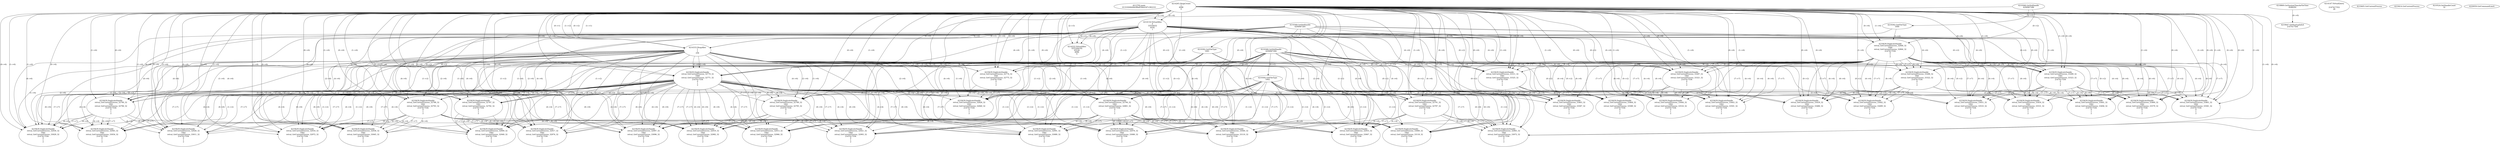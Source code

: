 // Global SCDG with merge call
digraph {
	0 [label="4213792.main
01310264b9de9ffa6f38eb347c382210"]
	1 [label="4214265.HeapCreate
1
4096
0"]
	2 [label="4218869.GetSystemTimeAsFileTime
4288292"]
	3 [label="4214116.VirtualAlloc
0
33554432
8192
1"]
	1 -> 3 [label="(1-->4)"]
	1 -> 3 [label="(0-->4)"]
	4 [label="4214147.VirtualQuery

2147417352
28"]
	5 [label="4214333.HeapAlloc
1
1
256"]
	1 -> 5 [label="(1-->1)"]
	1 -> 5 [label="(0-->1)"]
	3 -> 5 [label="(4-->1)"]
	1 -> 5 [label="(1-->2)"]
	1 -> 5 [label="(0-->2)"]
	3 -> 5 [label="(4-->2)"]
	6 [label="4219047.GetStartupInfoA
2147417564"]
	2 -> 6 [label="(0-->0)"]
	7 [label="4219368.GetStdHandle
4294967286"]
	8 [label="4219392.GetFileType
1000"]
	7 -> 8 [label="(0-->1)"]
	9 [label="4219405.GetCurrentProcess
"]
	10 [label="4219414.GetCurrentProcess
"]
	11 [label="4219439.DuplicateHandle
retval_GetCurrentProcess_32770_32
1000
retval_GetCurrentProcess_32771_32
2147417556
0
1
2"]
	7 -> 11 [label="(0-->2)"]
	8 -> 11 [label="(1-->2)"]
	1 -> 11 [label="(1-->6)"]
	1 -> 11 [label="(0-->6)"]
	3 -> 11 [label="(4-->6)"]
	5 -> 11 [label="(1-->6)"]
	5 -> 11 [label="(2-->6)"]
	12 [label="4219368.GetStdHandle
4294967285"]
	13 [label="4219392.GetFileType
1001"]
	12 -> 13 [label="(0-->1)"]
	14 [label="4219439.DuplicateHandle
retval_GetCurrentProcess_32794_32
1001
retval_GetCurrentProcess_32801_32
2147417556
0
1
2"]
	12 -> 14 [label="(0-->2)"]
	13 -> 14 [label="(1-->2)"]
	11 -> 14 [label="(4-->4)"]
	1 -> 14 [label="(1-->6)"]
	1 -> 14 [label="(0-->6)"]
	3 -> 14 [label="(4-->6)"]
	5 -> 14 [label="(1-->6)"]
	5 -> 14 [label="(2-->6)"]
	11 -> 14 [label="(6-->6)"]
	11 -> 14 [label="(7-->7)"]
	15 [label="4219368.GetStdHandle
4294967284"]
	16 [label="4219392.GetFileType
1002"]
	15 -> 16 [label="(0-->1)"]
	17 [label="4219439.DuplicateHandle
retval_GetCurrentProcess_32997_32
1002
retval_GetCurrentProcess_33096_32
2147417556
0
1
2"]
	15 -> 17 [label="(0-->2)"]
	16 -> 17 [label="(1-->2)"]
	11 -> 17 [label="(4-->4)"]
	14 -> 17 [label="(4-->4)"]
	1 -> 17 [label="(1-->6)"]
	1 -> 17 [label="(0-->6)"]
	3 -> 17 [label="(4-->6)"]
	5 -> 17 [label="(1-->6)"]
	5 -> 17 [label="(2-->6)"]
	11 -> 17 [label="(6-->6)"]
	14 -> 17 [label="(6-->6)"]
	11 -> 17 [label="(7-->7)"]
	14 -> 17 [label="(7-->7)"]
	18 [label="4219524.SetHandleCount
32"]
	19 [label="4220059.GetCommandLineA
"]
	20 [label="4219439.DuplicateHandle
retval_GetCurrentProcess_32787_32
1001
retval_GetCurrentProcess_32792_32
2147417556
0
1
2"]
	12 -> 20 [label="(0-->2)"]
	13 -> 20 [label="(1-->2)"]
	11 -> 20 [label="(4-->4)"]
	1 -> 20 [label="(1-->6)"]
	1 -> 20 [label="(0-->6)"]
	3 -> 20 [label="(4-->6)"]
	5 -> 20 [label="(1-->6)"]
	5 -> 20 [label="(2-->6)"]
	11 -> 20 [label="(6-->6)"]
	11 -> 20 [label="(7-->7)"]
	21 [label="4219439.DuplicateHandle
retval_GetCurrentProcess_32909_32
1002
retval_GetCurrentProcess_32949_32
2147417556
0
1
2"]
	15 -> 21 [label="(0-->2)"]
	16 -> 21 [label="(1-->2)"]
	11 -> 21 [label="(4-->4)"]
	20 -> 21 [label="(4-->4)"]
	1 -> 21 [label="(1-->6)"]
	1 -> 21 [label="(0-->6)"]
	3 -> 21 [label="(4-->6)"]
	5 -> 21 [label="(1-->6)"]
	5 -> 21 [label="(2-->6)"]
	11 -> 21 [label="(6-->6)"]
	20 -> 21 [label="(6-->6)"]
	11 -> 21 [label="(7-->7)"]
	20 -> 21 [label="(7-->7)"]
	22 [label="4219439.DuplicateHandle
retval_GetCurrentProcess_32790_32
1001
retval_GetCurrentProcess_32796_32
2147417556
0
1
2"]
	12 -> 22 [label="(0-->2)"]
	13 -> 22 [label="(1-->2)"]
	11 -> 22 [label="(4-->4)"]
	1 -> 22 [label="(1-->6)"]
	1 -> 22 [label="(0-->6)"]
	3 -> 22 [label="(4-->6)"]
	5 -> 22 [label="(1-->6)"]
	5 -> 22 [label="(2-->6)"]
	11 -> 22 [label="(6-->6)"]
	11 -> 22 [label="(7-->7)"]
	23 [label="4219439.DuplicateHandle
retval_GetCurrentProcess_32926_32
1002
retval_GetCurrentProcess_33011_32
2147417556
0
1
2"]
	15 -> 23 [label="(0-->2)"]
	16 -> 23 [label="(1-->2)"]
	11 -> 23 [label="(4-->4)"]
	22 -> 23 [label="(4-->4)"]
	1 -> 23 [label="(1-->6)"]
	1 -> 23 [label="(0-->6)"]
	3 -> 23 [label="(4-->6)"]
	5 -> 23 [label="(1-->6)"]
	5 -> 23 [label="(2-->6)"]
	11 -> 23 [label="(6-->6)"]
	22 -> 23 [label="(6-->6)"]
	11 -> 23 [label="(7-->7)"]
	22 -> 23 [label="(7-->7)"]
	24 [label="4219439.DuplicateHandle
retval_GetCurrentProcess_32774_32
1001
retval_GetCurrentProcess_32775_32
2147417556
0
1
2"]
	12 -> 24 [label="(0-->2)"]
	13 -> 24 [label="(1-->2)"]
	1 -> 24 [label="(1-->6)"]
	1 -> 24 [label="(0-->6)"]
	3 -> 24 [label="(4-->6)"]
	5 -> 24 [label="(1-->6)"]
	5 -> 24 [label="(2-->6)"]
	25 [label="4219439.DuplicateHandle
retval_GetCurrentProcess_32826_32
1002
retval_GetCurrentProcess_32840_32
2147417556
0
1
2"]
	15 -> 25 [label="(0-->2)"]
	16 -> 25 [label="(1-->2)"]
	24 -> 25 [label="(4-->4)"]
	1 -> 25 [label="(1-->6)"]
	1 -> 25 [label="(0-->6)"]
	3 -> 25 [label="(4-->6)"]
	5 -> 25 [label="(1-->6)"]
	5 -> 25 [label="(2-->6)"]
	24 -> 25 [label="(6-->6)"]
	24 -> 25 [label="(7-->7)"]
	26 [label="4219439.DuplicateHandle
retval_GetCurrentProcess_32788_32
1001
retval_GetCurrentProcess_32793_32
2147417556
0
1
2"]
	12 -> 26 [label="(0-->2)"]
	13 -> 26 [label="(1-->2)"]
	11 -> 26 [label="(4-->4)"]
	1 -> 26 [label="(1-->6)"]
	1 -> 26 [label="(0-->6)"]
	3 -> 26 [label="(4-->6)"]
	5 -> 26 [label="(1-->6)"]
	5 -> 26 [label="(2-->6)"]
	11 -> 26 [label="(6-->6)"]
	11 -> 26 [label="(7-->7)"]
	27 [label="4219439.DuplicateHandle
retval_GetCurrentProcess_32916_32
1002
retval_GetCurrentProcess_32972_32
2147417556
0
1
2"]
	15 -> 27 [label="(0-->2)"]
	16 -> 27 [label="(1-->2)"]
	11 -> 27 [label="(4-->4)"]
	26 -> 27 [label="(4-->4)"]
	1 -> 27 [label="(1-->6)"]
	1 -> 27 [label="(0-->6)"]
	3 -> 27 [label="(4-->6)"]
	5 -> 27 [label="(1-->6)"]
	5 -> 27 [label="(2-->6)"]
	11 -> 27 [label="(6-->6)"]
	26 -> 27 [label="(6-->6)"]
	11 -> 27 [label="(7-->7)"]
	26 -> 27 [label="(7-->7)"]
	28 [label="4219439.DuplicateHandle
retval_GetCurrentProcess_32917_32
1002
retval_GetCurrentProcess_32974_32
2147417556
0
1
2"]
	15 -> 28 [label="(0-->2)"]
	16 -> 28 [label="(1-->2)"]
	11 -> 28 [label="(4-->4)"]
	26 -> 28 [label="(4-->4)"]
	1 -> 28 [label="(1-->6)"]
	1 -> 28 [label="(0-->6)"]
	3 -> 28 [label="(4-->6)"]
	5 -> 28 [label="(1-->6)"]
	5 -> 28 [label="(2-->6)"]
	11 -> 28 [label="(6-->6)"]
	26 -> 28 [label="(6-->6)"]
	11 -> 28 [label="(7-->7)"]
	26 -> 28 [label="(7-->7)"]
	29 [label="4219439.DuplicateHandle
retval_GetCurrentProcess_32913_32
1002
retval_GetCurrentProcess_32966_32
2147417556
0
1
2"]
	15 -> 29 [label="(0-->2)"]
	16 -> 29 [label="(1-->2)"]
	11 -> 29 [label="(4-->4)"]
	26 -> 29 [label="(4-->4)"]
	1 -> 29 [label="(1-->6)"]
	1 -> 29 [label="(0-->6)"]
	3 -> 29 [label="(4-->6)"]
	5 -> 29 [label="(1-->6)"]
	5 -> 29 [label="(2-->6)"]
	11 -> 29 [label="(6-->6)"]
	26 -> 29 [label="(6-->6)"]
	11 -> 29 [label="(7-->7)"]
	26 -> 29 [label="(7-->7)"]
	30 [label="4219439.DuplicateHandle
retval_GetCurrentProcess_32930_32
1002
retval_GetCurrentProcess_33029_32
2147417556
0
1
2"]
	15 -> 30 [label="(0-->2)"]
	16 -> 30 [label="(1-->2)"]
	11 -> 30 [label="(4-->4)"]
	22 -> 30 [label="(4-->4)"]
	1 -> 30 [label="(1-->6)"]
	1 -> 30 [label="(0-->6)"]
	3 -> 30 [label="(4-->6)"]
	5 -> 30 [label="(1-->6)"]
	5 -> 30 [label="(2-->6)"]
	11 -> 30 [label="(6-->6)"]
	22 -> 30 [label="(6-->6)"]
	11 -> 30 [label="(7-->7)"]
	22 -> 30 [label="(7-->7)"]
	31 [label="4219439.DuplicateHandle
retval_GetCurrentProcess_32936_32
1002
retval_GetCurrentProcess_33045_32
2147417556
0
1
2"]
	15 -> 31 [label="(0-->2)"]
	16 -> 31 [label="(1-->2)"]
	11 -> 31 [label="(4-->4)"]
	26 -> 31 [label="(4-->4)"]
	1 -> 31 [label="(1-->6)"]
	1 -> 31 [label="(0-->6)"]
	3 -> 31 [label="(4-->6)"]
	5 -> 31 [label="(1-->6)"]
	5 -> 31 [label="(2-->6)"]
	11 -> 31 [label="(6-->6)"]
	26 -> 31 [label="(6-->6)"]
	11 -> 31 [label="(7-->7)"]
	26 -> 31 [label="(7-->7)"]
	32 [label="4219439.DuplicateHandle
retval_GetCurrentProcess_32789_32
1001
retval_GetCurrentProcess_32795_32
2147417556
0
1
2"]
	12 -> 32 [label="(0-->2)"]
	13 -> 32 [label="(1-->2)"]
	11 -> 32 [label="(4-->4)"]
	1 -> 32 [label="(1-->6)"]
	1 -> 32 [label="(0-->6)"]
	3 -> 32 [label="(4-->6)"]
	5 -> 32 [label="(1-->6)"]
	5 -> 32 [label="(2-->6)"]
	11 -> 32 [label="(6-->6)"]
	11 -> 32 [label="(7-->7)"]
	33 [label="4219439.DuplicateHandle
retval_GetCurrentProcess_32919_32
1002
retval_GetCurrentProcess_32982_32
2147417556
0
1
2"]
	15 -> 33 [label="(0-->2)"]
	16 -> 33 [label="(1-->2)"]
	11 -> 33 [label="(4-->4)"]
	32 -> 33 [label="(4-->4)"]
	1 -> 33 [label="(1-->6)"]
	1 -> 33 [label="(0-->6)"]
	3 -> 33 [label="(4-->6)"]
	5 -> 33 [label="(1-->6)"]
	5 -> 33 [label="(2-->6)"]
	11 -> 33 [label="(6-->6)"]
	32 -> 33 [label="(6-->6)"]
	11 -> 33 [label="(7-->7)"]
	32 -> 33 [label="(7-->7)"]
	34 [label="4219439.DuplicateHandle
retval_GetCurrentProcess_32921_32
1002
retval_GetCurrentProcess_32993_32
2147417556
0
1
2"]
	15 -> 34 [label="(0-->2)"]
	16 -> 34 [label="(1-->2)"]
	11 -> 34 [label="(4-->4)"]
	32 -> 34 [label="(4-->4)"]
	1 -> 34 [label="(1-->6)"]
	1 -> 34 [label="(0-->6)"]
	3 -> 34 [label="(4-->6)"]
	5 -> 34 [label="(1-->6)"]
	5 -> 34 [label="(2-->6)"]
	11 -> 34 [label="(6-->6)"]
	32 -> 34 [label="(6-->6)"]
	11 -> 34 [label="(7-->7)"]
	32 -> 34 [label="(7-->7)"]
	35 [label="4219439.DuplicateHandle
retval_GetCurrentProcess_32945_32
1002
retval_GetCurrentProcess_33054_32
2147417556
0
1
2"]
	15 -> 35 [label="(0-->2)"]
	16 -> 35 [label="(1-->2)"]
	11 -> 35 [label="(4-->4)"]
	22 -> 35 [label="(4-->4)"]
	1 -> 35 [label="(1-->6)"]
	1 -> 35 [label="(0-->6)"]
	3 -> 35 [label="(4-->6)"]
	5 -> 35 [label="(1-->6)"]
	5 -> 35 [label="(2-->6)"]
	11 -> 35 [label="(6-->6)"]
	22 -> 35 [label="(6-->6)"]
	11 -> 35 [label="(7-->7)"]
	22 -> 35 [label="(7-->7)"]
	36 [label="4219439.DuplicateHandle
retval_GetCurrentProcess_32976_32
1002
retval_GetCurrentProcess_33080_32
2147417556
0
1
2"]
	15 -> 36 [label="(0-->2)"]
	16 -> 36 [label="(1-->2)"]
	11 -> 36 [label="(4-->4)"]
	14 -> 36 [label="(4-->4)"]
	1 -> 36 [label="(1-->6)"]
	1 -> 36 [label="(0-->6)"]
	3 -> 36 [label="(4-->6)"]
	5 -> 36 [label="(1-->6)"]
	5 -> 36 [label="(2-->6)"]
	11 -> 36 [label="(6-->6)"]
	14 -> 36 [label="(6-->6)"]
	11 -> 36 [label="(7-->7)"]
	14 -> 36 [label="(7-->7)"]
	37 [label="4219439.DuplicateHandle
retval_GetCurrentProcess_32991_32
1002
retval_GetCurrentProcess_33089_32
2147417556
0
1
2"]
	15 -> 37 [label="(0-->2)"]
	16 -> 37 [label="(1-->2)"]
	11 -> 37 [label="(4-->4)"]
	14 -> 37 [label="(4-->4)"]
	1 -> 37 [label="(1-->6)"]
	1 -> 37 [label="(0-->6)"]
	3 -> 37 [label="(4-->6)"]
	5 -> 37 [label="(1-->6)"]
	5 -> 37 [label="(2-->6)"]
	11 -> 37 [label="(6-->6)"]
	14 -> 37 [label="(6-->6)"]
	11 -> 37 [label="(7-->7)"]
	14 -> 37 [label="(7-->7)"]
	38 [label="4219439.DuplicateHandle
retval_GetCurrentProcess_33060_32
1002
retval_GetCurrentProcess_33118_32
2147417556
0
1
2"]
	15 -> 38 [label="(0-->2)"]
	16 -> 38 [label="(1-->2)"]
	11 -> 38 [label="(4-->4)"]
	14 -> 38 [label="(4-->4)"]
	1 -> 38 [label="(1-->6)"]
	1 -> 38 [label="(0-->6)"]
	3 -> 38 [label="(4-->6)"]
	5 -> 38 [label="(1-->6)"]
	5 -> 38 [label="(2-->6)"]
	11 -> 38 [label="(6-->6)"]
	14 -> 38 [label="(6-->6)"]
	11 -> 38 [label="(7-->7)"]
	14 -> 38 [label="(7-->7)"]
	39 [label="4219439.DuplicateHandle
retval_GetCurrentProcess_32791_32
1001
retval_GetCurrentProcess_32797_32
2147417556
0
1
2"]
	12 -> 39 [label="(0-->2)"]
	13 -> 39 [label="(1-->2)"]
	11 -> 39 [label="(4-->4)"]
	1 -> 39 [label="(1-->6)"]
	1 -> 39 [label="(0-->6)"]
	3 -> 39 [label="(4-->6)"]
	5 -> 39 [label="(1-->6)"]
	5 -> 39 [label="(2-->6)"]
	11 -> 39 [label="(6-->6)"]
	11 -> 39 [label="(7-->7)"]
	40 [label="4219439.DuplicateHandle
retval_GetCurrentProcess_32955_32
1002
retval_GetCurrentProcess_33067_32
2147417556
0
1
2"]
	15 -> 40 [label="(0-->2)"]
	16 -> 40 [label="(1-->2)"]
	11 -> 40 [label="(4-->4)"]
	39 -> 40 [label="(4-->4)"]
	1 -> 40 [label="(1-->6)"]
	1 -> 40 [label="(0-->6)"]
	3 -> 40 [label="(4-->6)"]
	5 -> 40 [label="(1-->6)"]
	5 -> 40 [label="(2-->6)"]
	11 -> 40 [label="(6-->6)"]
	39 -> 40 [label="(6-->6)"]
	11 -> 40 [label="(7-->7)"]
	39 -> 40 [label="(7-->7)"]
	41 [label="4219439.DuplicateHandle
retval_GetCurrentProcess_32965_32
1002
retval_GetCurrentProcess_33072_32
2147417556
0
1
2"]
	15 -> 41 [label="(0-->2)"]
	16 -> 41 [label="(1-->2)"]
	11 -> 41 [label="(4-->4)"]
	39 -> 41 [label="(4-->4)"]
	1 -> 41 [label="(1-->6)"]
	1 -> 41 [label="(0-->6)"]
	3 -> 41 [label="(4-->6)"]
	5 -> 41 [label="(1-->6)"]
	5 -> 41 [label="(2-->6)"]
	11 -> 41 [label="(6-->6)"]
	39 -> 41 [label="(6-->6)"]
	11 -> 41 [label="(7-->7)"]
	39 -> 41 [label="(7-->7)"]
	42 [label="4219439.DuplicateHandle
retval_GetCurrentProcess_33040_32
1002
retval_GetCurrentProcess_33110_32
2147417556
0
1
2"]
	15 -> 42 [label="(0-->2)"]
	16 -> 42 [label="(1-->2)"]
	11 -> 42 [label="(4-->4)"]
	14 -> 42 [label="(4-->4)"]
	1 -> 42 [label="(1-->6)"]
	1 -> 42 [label="(0-->6)"]
	3 -> 42 [label="(4-->6)"]
	5 -> 42 [label="(1-->6)"]
	5 -> 42 [label="(2-->6)"]
	11 -> 42 [label="(6-->6)"]
	14 -> 42 [label="(6-->6)"]
	11 -> 42 [label="(7-->7)"]
	14 -> 42 [label="(7-->7)"]
	43 [label="4214222.VirtualAlloc
3255304192
65536
4096
4"]
	3 -> 43 [label="(0-->1)"]
	1 -> 43 [label="(2-->3)"]
	3 -> 43 [label="(0-->0)"]
	44 [label="4219439.DuplicateHandle
retval_GetCurrentProcess_32846_32
1000
retval_GetCurrentProcess_32864_32
2147417556
0
1
2"]
	7 -> 44 [label="(0-->2)"]
	8 -> 44 [label="(1-->2)"]
	1 -> 44 [label="(1-->6)"]
	1 -> 44 [label="(0-->6)"]
	3 -> 44 [label="(4-->6)"]
	45 [label="4219439.DuplicateHandle
retval_GetCurrentProcess_33288_32
1001
retval_GetCurrentProcess_33322_32
2147417556
0
1
2"]
	12 -> 45 [label="(0-->2)"]
	13 -> 45 [label="(1-->2)"]
	44 -> 45 [label="(4-->4)"]
	1 -> 45 [label="(1-->6)"]
	1 -> 45 [label="(0-->6)"]
	3 -> 45 [label="(4-->6)"]
	44 -> 45 [label="(6-->6)"]
	44 -> 45 [label="(7-->7)"]
	46 [label="4219439.DuplicateHandle
retval_GetCurrentProcess_33439_32
1002
retval_GetCurrentProcess_33486_32
2147417556
0
1
2"]
	15 -> 46 [label="(0-->2)"]
	16 -> 46 [label="(1-->2)"]
	44 -> 46 [label="(4-->4)"]
	45 -> 46 [label="(4-->4)"]
	1 -> 46 [label="(1-->6)"]
	1 -> 46 [label="(0-->6)"]
	3 -> 46 [label="(4-->6)"]
	44 -> 46 [label="(6-->6)"]
	45 -> 46 [label="(6-->6)"]
	44 -> 46 [label="(7-->7)"]
	45 -> 46 [label="(7-->7)"]
	47 [label="4219439.DuplicateHandle
retval_GetCurrentProcess_33442_32
1002
retval_GetCurrentProcess_33499_32
2147417556
0
1
2"]
	15 -> 47 [label="(0-->2)"]
	16 -> 47 [label="(1-->2)"]
	44 -> 47 [label="(4-->4)"]
	45 -> 47 [label="(4-->4)"]
	1 -> 47 [label="(1-->6)"]
	1 -> 47 [label="(0-->6)"]
	3 -> 47 [label="(4-->6)"]
	44 -> 47 [label="(6-->6)"]
	45 -> 47 [label="(6-->6)"]
	44 -> 47 [label="(7-->7)"]
	45 -> 47 [label="(7-->7)"]
	48 [label="4219439.DuplicateHandle
retval_GetCurrentProcess_33289_32
1001
retval_GetCurrentProcess_33323_32
2147417556
0
1
2"]
	12 -> 48 [label="(0-->2)"]
	13 -> 48 [label="(1-->2)"]
	44 -> 48 [label="(4-->4)"]
	1 -> 48 [label="(1-->6)"]
	1 -> 48 [label="(0-->6)"]
	3 -> 48 [label="(4-->6)"]
	44 -> 48 [label="(6-->6)"]
	44 -> 48 [label="(7-->7)"]
	49 [label="4219439.DuplicateHandle
retval_GetCurrentProcess_33450_32
1002
retval_GetCurrentProcess_33531_32
2147417556
0
1
2"]
	15 -> 49 [label="(0-->2)"]
	16 -> 49 [label="(1-->2)"]
	44 -> 49 [label="(4-->4)"]
	48 -> 49 [label="(4-->4)"]
	1 -> 49 [label="(1-->6)"]
	1 -> 49 [label="(0-->6)"]
	3 -> 49 [label="(4-->6)"]
	44 -> 49 [label="(6-->6)"]
	48 -> 49 [label="(6-->6)"]
	44 -> 49 [label="(7-->7)"]
	48 -> 49 [label="(7-->7)"]
	50 [label="4219439.DuplicateHandle
retval_GetCurrentProcess_33451_32
1002
retval_GetCurrentProcess_33533_32
2147417556
0
1
2"]
	15 -> 50 [label="(0-->2)"]
	16 -> 50 [label="(1-->2)"]
	44 -> 50 [label="(4-->4)"]
	48 -> 50 [label="(4-->4)"]
	1 -> 50 [label="(1-->6)"]
	1 -> 50 [label="(0-->6)"]
	3 -> 50 [label="(4-->6)"]
	44 -> 50 [label="(6-->6)"]
	48 -> 50 [label="(6-->6)"]
	44 -> 50 [label="(7-->7)"]
	48 -> 50 [label="(7-->7)"]
	51 [label="4219439.DuplicateHandle
retval_GetCurrentProcess_33441_32
1002
retval_GetCurrentProcess_33494_32
2147417556
0
1
2"]
	15 -> 51 [label="(0-->2)"]
	16 -> 51 [label="(1-->2)"]
	44 -> 51 [label="(4-->4)"]
	48 -> 51 [label="(4-->4)"]
	1 -> 51 [label="(1-->6)"]
	1 -> 51 [label="(0-->6)"]
	3 -> 51 [label="(4-->6)"]
	44 -> 51 [label="(6-->6)"]
	48 -> 51 [label="(6-->6)"]
	44 -> 51 [label="(7-->7)"]
	48 -> 51 [label="(7-->7)"]
	52 [label="4219439.DuplicateHandle
retval_GetCurrentProcess_33287_32
1001
retval_GetCurrentProcess_33321_32
2147417556
0
1
2"]
	12 -> 52 [label="(0-->2)"]
	13 -> 52 [label="(1-->2)"]
	44 -> 52 [label="(4-->4)"]
	1 -> 52 [label="(1-->6)"]
	1 -> 52 [label="(0-->6)"]
	3 -> 52 [label="(4-->6)"]
	44 -> 52 [label="(6-->6)"]
	44 -> 52 [label="(7-->7)"]
	53 [label="4219439.DuplicateHandle
retval_GetCurrentProcess_33443_32
1002
retval_GetCurrentProcess_33501_32
2147417556
0
1
2"]
	15 -> 53 [label="(0-->2)"]
	16 -> 53 [label="(1-->2)"]
	44 -> 53 [label="(4-->4)"]
	52 -> 53 [label="(4-->4)"]
	1 -> 53 [label="(1-->6)"]
	1 -> 53 [label="(0-->6)"]
	3 -> 53 [label="(4-->6)"]
	44 -> 53 [label="(6-->6)"]
	52 -> 53 [label="(6-->6)"]
	44 -> 53 [label="(7-->7)"]
	52 -> 53 [label="(7-->7)"]
	54 [label="4219439.DuplicateHandle
retval_GetCurrentProcess_33461_32
1002
retval_GetCurrentProcess_33581_32
2147417556
0
1
2"]
	15 -> 54 [label="(0-->2)"]
	16 -> 54 [label="(1-->2)"]
	44 -> 54 [label="(4-->4)"]
	48 -> 54 [label="(4-->4)"]
	1 -> 54 [label="(1-->6)"]
	1 -> 54 [label="(0-->6)"]
	3 -> 54 [label="(4-->6)"]
	44 -> 54 [label="(6-->6)"]
	48 -> 54 [label="(6-->6)"]
	44 -> 54 [label="(7-->7)"]
	48 -> 54 [label="(7-->7)"]
	55 [label="4219439.DuplicateHandle
retval_GetCurrentProcess_33460_32
1002
retval_GetCurrentProcess_33579_32
2147417556
0
1
2"]
	15 -> 55 [label="(0-->2)"]
	16 -> 55 [label="(1-->2)"]
	44 -> 55 [label="(4-->4)"]
	45 -> 55 [label="(4-->4)"]
	1 -> 55 [label="(1-->6)"]
	1 -> 55 [label="(0-->6)"]
	3 -> 55 [label="(4-->6)"]
	44 -> 55 [label="(6-->6)"]
	45 -> 55 [label="(6-->6)"]
	44 -> 55 [label="(7-->7)"]
	45 -> 55 [label="(7-->7)"]
	56 [label="4219439.DuplicateHandle
retval_GetCurrentProcess_33444_32
1002
retval_GetCurrentProcess_33516_32
2147417556
0
1
2"]
	15 -> 56 [label="(0-->2)"]
	16 -> 56 [label="(1-->2)"]
	44 -> 56 [label="(4-->4)"]
	52 -> 56 [label="(4-->4)"]
	1 -> 56 [label="(1-->6)"]
	1 -> 56 [label="(0-->6)"]
	3 -> 56 [label="(4-->6)"]
	44 -> 56 [label="(6-->6)"]
	52 -> 56 [label="(6-->6)"]
	44 -> 56 [label="(7-->7)"]
	52 -> 56 [label="(7-->7)"]
	57 [label="4219439.DuplicateHandle
retval_GetCurrentProcess_33311_32
1001
retval_GetCurrentProcess_33325_32
2147417556
0
1
2"]
	12 -> 57 [label="(0-->2)"]
	13 -> 57 [label="(1-->2)"]
	44 -> 57 [label="(4-->4)"]
	1 -> 57 [label="(1-->6)"]
	1 -> 57 [label="(0-->6)"]
	3 -> 57 [label="(4-->6)"]
	44 -> 57 [label="(6-->6)"]
	44 -> 57 [label="(7-->7)"]
	58 [label="4219439.DuplicateHandle
retval_GetCurrentProcess_33463_32
1002
retval_GetCurrentProcess_33587_32
2147417556
0
1
2"]
	15 -> 58 [label="(0-->2)"]
	16 -> 58 [label="(1-->2)"]
	44 -> 58 [label="(4-->4)"]
	57 -> 58 [label="(4-->4)"]
	1 -> 58 [label="(1-->6)"]
	1 -> 58 [label="(0-->6)"]
	3 -> 58 [label="(4-->6)"]
	44 -> 58 [label="(6-->6)"]
	57 -> 58 [label="(6-->6)"]
	44 -> 58 [label="(7-->7)"]
	57 -> 58 [label="(7-->7)"]
	59 [label="4219439.DuplicateHandle
retval_GetCurrentProcess_33464_32
1002
retval_GetCurrentProcess_33589_32
2147417556
0
1
2"]
	15 -> 59 [label="(0-->2)"]
	16 -> 59 [label="(1-->2)"]
	44 -> 59 [label="(4-->4)"]
	57 -> 59 [label="(4-->4)"]
	1 -> 59 [label="(1-->6)"]
	1 -> 59 [label="(0-->6)"]
	3 -> 59 [label="(4-->6)"]
	44 -> 59 [label="(6-->6)"]
	57 -> 59 [label="(6-->6)"]
	44 -> 59 [label="(7-->7)"]
	57 -> 59 [label="(7-->7)"]
}
